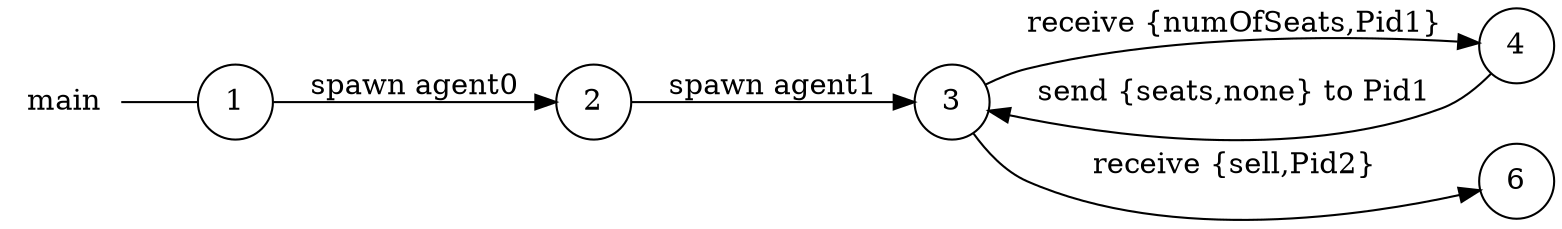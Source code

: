 digraph main {
	rankdir="LR";
	n_0 [label="main", shape="plaintext"];
	n_1 [id="6", shape=circle, label="6"];
	n_2 [id="1", shape=circle, label="1"];
	n_0 -> n_2 [arrowhead=none];
	n_3 [id="2", shape=circle, label="2"];
	n_4 [id="4", shape=circle, label="4"];
	n_5 [id="3", shape=circle, label="3"];

	n_5 -> n_4 [id="[$e|1]", label="receive {numOfSeats,Pid1}"];
	n_2 -> n_3 [id="[$e|5]", label="spawn agent0"];
	n_3 -> n_5 [id="[$e|0]", label="spawn agent1"];
	n_4 -> n_5 [id="[$e|11]", label="send {seats,none} to Pid1"];
	n_5 -> n_1 [id="[$e|4]", label="receive {sell,Pid2}"];
}
